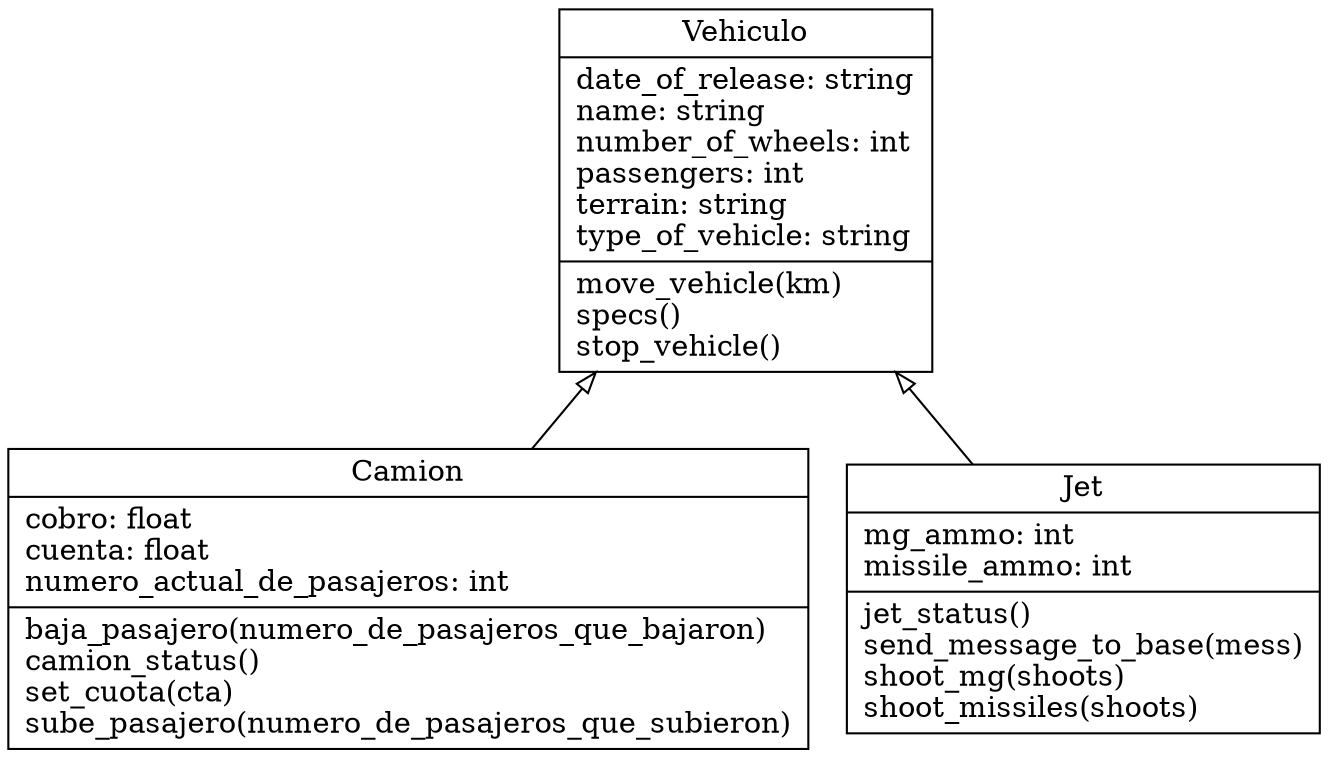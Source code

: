 digraph "classes" {
charset="utf-8"
rankdir=BT
"0" [label="{Camion|cobro: float\lcuenta: float\lnumero_actual_de_pasajeros: int\l|baja_pasajero(numero_de_pasajeros_que_bajaron)\lcamion_status()\lset_cuota(cta)\lsube_pasajero(numero_de_pasajeros_que_subieron)\l}", shape="record"];
"1" [label="{Jet|mg_ammo: int\lmissile_ammo: int\l|jet_status()\lsend_message_to_base(mess)\lshoot_mg(shoots)\lshoot_missiles(shoots)\l}", shape="record"];
"2" [label="{Vehiculo|date_of_release: string\lname: string\lnumber_of_wheels: int\lpassengers: int\lterrain: string\ltype_of_vehicle: string\l|move_vehicle(km)\lspecs()\lstop_vehicle()\l}", shape="record"];
"0" -> "2" [arrowhead="empty", arrowtail="none"];
"1" -> "2" [arrowhead="empty", arrowtail="none"];
}
